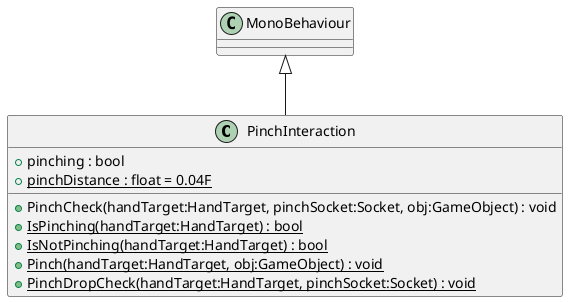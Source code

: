 @startuml
class PinchInteraction {
    + pinching : bool
    + {static} pinchDistance : float = 0.04F
    + PinchCheck(handTarget:HandTarget, pinchSocket:Socket, obj:GameObject) : void
    + {static} IsPinching(handTarget:HandTarget) : bool
    + {static} IsNotPinching(handTarget:HandTarget) : bool
    + {static} Pinch(handTarget:HandTarget, obj:GameObject) : void
    + {static} PinchDropCheck(handTarget:HandTarget, pinchSocket:Socket) : void
}
MonoBehaviour <|-- PinchInteraction
@enduml
